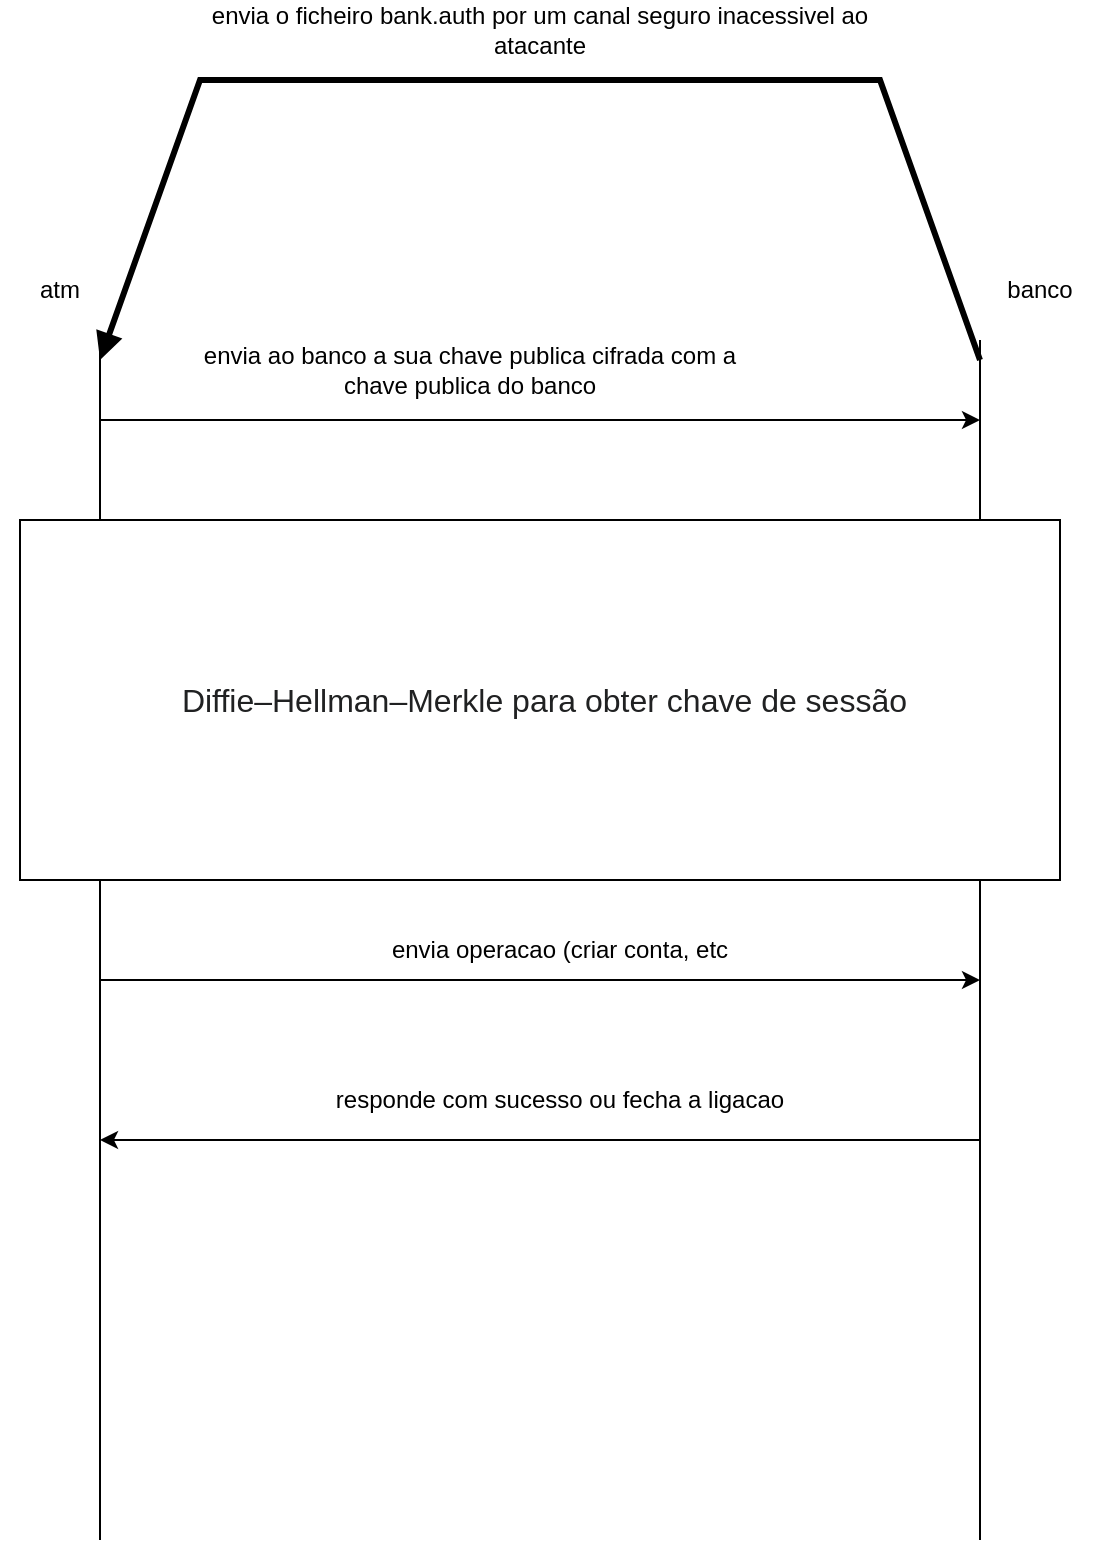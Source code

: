<mxfile version="26.1.0">
  <diagram name="Página-1" id="_P_dmJC9YTuFzJ8dBpxW">
    <mxGraphModel dx="1062" dy="1527" grid="1" gridSize="10" guides="1" tooltips="1" connect="1" arrows="1" fold="1" page="1" pageScale="1" pageWidth="1169" pageHeight="827" math="0" shadow="0">
      <root>
        <mxCell id="0" />
        <mxCell id="1" parent="0" />
        <mxCell id="CYrK10oPULevQv3SBPi4-1" value="" style="endArrow=none;html=1;rounded=0;" edge="1" parent="1">
          <mxGeometry width="50" height="50" relative="1" as="geometry">
            <mxPoint x="80" y="680" as="sourcePoint" />
            <mxPoint x="80" y="80" as="targetPoint" />
          </mxGeometry>
        </mxCell>
        <mxCell id="CYrK10oPULevQv3SBPi4-2" value="atm" style="text;html=1;align=center;verticalAlign=middle;whiteSpace=wrap;rounded=0;" vertex="1" parent="1">
          <mxGeometry x="30" y="40" width="60" height="30" as="geometry" />
        </mxCell>
        <mxCell id="CYrK10oPULevQv3SBPi4-3" value="" style="endArrow=none;html=1;rounded=0;" edge="1" parent="1">
          <mxGeometry width="50" height="50" relative="1" as="geometry">
            <mxPoint x="520" y="680" as="sourcePoint" />
            <mxPoint x="520" y="80" as="targetPoint" />
          </mxGeometry>
        </mxCell>
        <mxCell id="CYrK10oPULevQv3SBPi4-4" value="banco" style="text;html=1;align=center;verticalAlign=middle;whiteSpace=wrap;rounded=0;" vertex="1" parent="1">
          <mxGeometry x="520" y="40" width="60" height="30" as="geometry" />
        </mxCell>
        <mxCell id="CYrK10oPULevQv3SBPi4-5" value="" style="endArrow=none;html=1;rounded=0;startArrow=block;startFill=1;strokeWidth=3;" edge="1" parent="1">
          <mxGeometry width="50" height="50" relative="1" as="geometry">
            <mxPoint x="80" y="90" as="sourcePoint" />
            <mxPoint x="520" y="90" as="targetPoint" />
            <Array as="points">
              <mxPoint x="130" y="-50" />
              <mxPoint x="310" y="-50" />
              <mxPoint x="470" y="-50" />
            </Array>
          </mxGeometry>
        </mxCell>
        <mxCell id="CYrK10oPULevQv3SBPi4-6" value="envia o ficheiro bank.auth por um canal seguro inacessivel ao atacante" style="text;html=1;align=center;verticalAlign=middle;whiteSpace=wrap;rounded=0;" vertex="1" parent="1">
          <mxGeometry x="130" y="-90" width="340" height="30" as="geometry" />
        </mxCell>
        <mxCell id="CYrK10oPULevQv3SBPi4-7" value="" style="endArrow=classic;html=1;rounded=0;" edge="1" parent="1">
          <mxGeometry width="50" height="50" relative="1" as="geometry">
            <mxPoint x="80" y="120" as="sourcePoint" />
            <mxPoint x="520" y="120" as="targetPoint" />
          </mxGeometry>
        </mxCell>
        <mxCell id="CYrK10oPULevQv3SBPi4-8" value="envia ao banco a sua chave publica cifrada com a chave publica do banco" style="text;html=1;align=center;verticalAlign=middle;whiteSpace=wrap;rounded=0;" vertex="1" parent="1">
          <mxGeometry x="130" y="80" width="270" height="30" as="geometry" />
        </mxCell>
        <mxCell id="CYrK10oPULevQv3SBPi4-9" value="" style="rounded=0;whiteSpace=wrap;html=1;fillColor=default;" vertex="1" parent="1">
          <mxGeometry x="40" y="170" width="520" height="180" as="geometry" />
        </mxCell>
        <mxCell id="CYrK10oPULevQv3SBPi4-10" value="&lt;pre&gt;&lt;span style=&quot;color: rgb(32, 33, 34); font-family: sans-serif; font-size: 16px; text-align: start; background-color: rgb(255, 255, 255);&quot;&gt;&amp;nbsp;&lt;/span&gt;&lt;span style=&quot;color: rgb(32, 33, 34); font-family: sans-serif; font-size: 16px; text-align: start; background-color: rgb(255, 255, 255);&quot;&gt;Diffie–Hellman–Merkle para obter chave de sessão&lt;/span&gt;&lt;/pre&gt;" style="text;html=1;align=center;verticalAlign=middle;whiteSpace=wrap;rounded=0;" vertex="1" parent="1">
          <mxGeometry x="50" y="245" width="500" height="30" as="geometry" />
        </mxCell>
        <mxCell id="CYrK10oPULevQv3SBPi4-11" value="" style="endArrow=classic;html=1;rounded=0;" edge="1" parent="1">
          <mxGeometry width="50" height="50" relative="1" as="geometry">
            <mxPoint x="80" y="400" as="sourcePoint" />
            <mxPoint x="520" y="400" as="targetPoint" />
          </mxGeometry>
        </mxCell>
        <mxCell id="CYrK10oPULevQv3SBPi4-12" value="envia operacao (criar conta, etc" style="text;html=1;align=center;verticalAlign=middle;whiteSpace=wrap;rounded=0;" vertex="1" parent="1">
          <mxGeometry x="210" y="370" width="200" height="30" as="geometry" />
        </mxCell>
        <mxCell id="CYrK10oPULevQv3SBPi4-13" value="" style="endArrow=classic;html=1;rounded=0;" edge="1" parent="1">
          <mxGeometry width="50" height="50" relative="1" as="geometry">
            <mxPoint x="520" y="480" as="sourcePoint" />
            <mxPoint x="80" y="480" as="targetPoint" />
          </mxGeometry>
        </mxCell>
        <mxCell id="CYrK10oPULevQv3SBPi4-14" value="responde com sucesso ou fecha a ligacao" style="text;html=1;align=center;verticalAlign=middle;whiteSpace=wrap;rounded=0;" vertex="1" parent="1">
          <mxGeometry x="190" y="440" width="240" height="40" as="geometry" />
        </mxCell>
      </root>
    </mxGraphModel>
  </diagram>
</mxfile>
